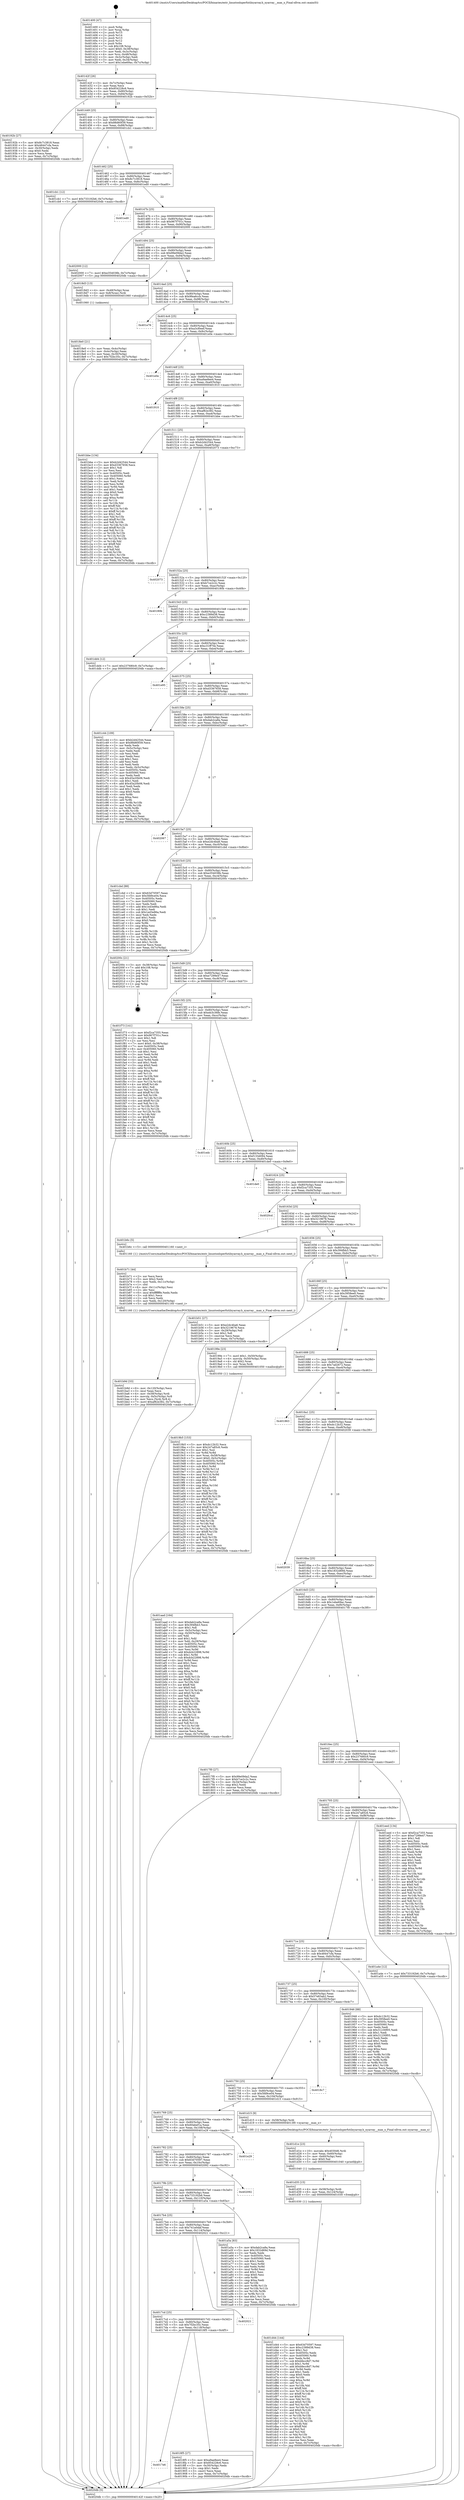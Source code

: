 digraph "0x401400" {
  label = "0x401400 (/mnt/c/Users/mathe/Desktop/tcc/POCII/binaries/extr_linuxtoolsperfutilxyarray.h_xyarray__max_x_Final-ollvm.out::main(0))"
  labelloc = "t"
  node[shape=record]

  Entry [label="",width=0.3,height=0.3,shape=circle,fillcolor=black,style=filled]
  "0x40142f" [label="{
     0x40142f [26]\l
     | [instrs]\l
     &nbsp;&nbsp;0x40142f \<+3\>: mov -0x7c(%rbp),%eax\l
     &nbsp;&nbsp;0x401432 \<+2\>: mov %eax,%ecx\l
     &nbsp;&nbsp;0x401434 \<+6\>: sub $0x854228c6,%ecx\l
     &nbsp;&nbsp;0x40143a \<+3\>: mov %eax,-0x80(%rbp)\l
     &nbsp;&nbsp;0x40143d \<+6\>: mov %ecx,-0x84(%rbp)\l
     &nbsp;&nbsp;0x401443 \<+6\>: je 000000000040192b \<main+0x52b\>\l
  }"]
  "0x40192b" [label="{
     0x40192b [27]\l
     | [instrs]\l
     &nbsp;&nbsp;0x40192b \<+5\>: mov $0x8c7c3818,%eax\l
     &nbsp;&nbsp;0x401930 \<+5\>: mov $0x48447cfa,%ecx\l
     &nbsp;&nbsp;0x401935 \<+3\>: mov -0x30(%rbp),%edx\l
     &nbsp;&nbsp;0x401938 \<+3\>: cmp $0x0,%edx\l
     &nbsp;&nbsp;0x40193b \<+3\>: cmove %ecx,%eax\l
     &nbsp;&nbsp;0x40193e \<+3\>: mov %eax,-0x7c(%rbp)\l
     &nbsp;&nbsp;0x401941 \<+5\>: jmp 00000000004020db \<main+0xcdb\>\l
  }"]
  "0x401449" [label="{
     0x401449 [25]\l
     | [instrs]\l
     &nbsp;&nbsp;0x401449 \<+5\>: jmp 000000000040144e \<main+0x4e\>\l
     &nbsp;&nbsp;0x40144e \<+3\>: mov -0x80(%rbp),%eax\l
     &nbsp;&nbsp;0x401451 \<+5\>: sub $0x88d60f39,%eax\l
     &nbsp;&nbsp;0x401456 \<+6\>: mov %eax,-0x88(%rbp)\l
     &nbsp;&nbsp;0x40145c \<+6\>: je 0000000000401cb1 \<main+0x8b1\>\l
  }"]
  Exit [label="",width=0.3,height=0.3,shape=circle,fillcolor=black,style=filled,peripheries=2]
  "0x401cb1" [label="{
     0x401cb1 [12]\l
     | [instrs]\l
     &nbsp;&nbsp;0x401cb1 \<+7\>: movl $0x733192b6,-0x7c(%rbp)\l
     &nbsp;&nbsp;0x401cb8 \<+5\>: jmp 00000000004020db \<main+0xcdb\>\l
  }"]
  "0x401462" [label="{
     0x401462 [25]\l
     | [instrs]\l
     &nbsp;&nbsp;0x401462 \<+5\>: jmp 0000000000401467 \<main+0x67\>\l
     &nbsp;&nbsp;0x401467 \<+3\>: mov -0x80(%rbp),%eax\l
     &nbsp;&nbsp;0x40146a \<+5\>: sub $0x8c7c3818,%eax\l
     &nbsp;&nbsp;0x40146f \<+6\>: mov %eax,-0x8c(%rbp)\l
     &nbsp;&nbsp;0x401475 \<+6\>: je 0000000000401ed0 \<main+0xad0\>\l
  }"]
  "0x401d44" [label="{
     0x401d44 [144]\l
     | [instrs]\l
     &nbsp;&nbsp;0x401d44 \<+5\>: mov $0x63d70597,%eax\l
     &nbsp;&nbsp;0x401d49 \<+5\>: mov $0xc2389d38,%esi\l
     &nbsp;&nbsp;0x401d4e \<+2\>: mov $0x1,%cl\l
     &nbsp;&nbsp;0x401d50 \<+7\>: mov 0x40505c,%edx\l
     &nbsp;&nbsp;0x401d57 \<+8\>: mov 0x405060,%r8d\l
     &nbsp;&nbsp;0x401d5f \<+3\>: mov %edx,%r9d\l
     &nbsp;&nbsp;0x401d62 \<+7\>: sub $0xbfecc8d7,%r9d\l
     &nbsp;&nbsp;0x401d69 \<+4\>: sub $0x1,%r9d\l
     &nbsp;&nbsp;0x401d6d \<+7\>: add $0xbfecc8d7,%r9d\l
     &nbsp;&nbsp;0x401d74 \<+4\>: imul %r9d,%edx\l
     &nbsp;&nbsp;0x401d78 \<+3\>: and $0x1,%edx\l
     &nbsp;&nbsp;0x401d7b \<+3\>: cmp $0x0,%edx\l
     &nbsp;&nbsp;0x401d7e \<+4\>: sete %r10b\l
     &nbsp;&nbsp;0x401d82 \<+4\>: cmp $0xa,%r8d\l
     &nbsp;&nbsp;0x401d86 \<+4\>: setl %r11b\l
     &nbsp;&nbsp;0x401d8a \<+3\>: mov %r10b,%bl\l
     &nbsp;&nbsp;0x401d8d \<+3\>: xor $0xff,%bl\l
     &nbsp;&nbsp;0x401d90 \<+3\>: mov %r11b,%r14b\l
     &nbsp;&nbsp;0x401d93 \<+4\>: xor $0xff,%r14b\l
     &nbsp;&nbsp;0x401d97 \<+3\>: xor $0x0,%cl\l
     &nbsp;&nbsp;0x401d9a \<+3\>: mov %bl,%r15b\l
     &nbsp;&nbsp;0x401d9d \<+4\>: and $0x0,%r15b\l
     &nbsp;&nbsp;0x401da1 \<+3\>: and %cl,%r10b\l
     &nbsp;&nbsp;0x401da4 \<+3\>: mov %r14b,%r12b\l
     &nbsp;&nbsp;0x401da7 \<+4\>: and $0x0,%r12b\l
     &nbsp;&nbsp;0x401dab \<+3\>: and %cl,%r11b\l
     &nbsp;&nbsp;0x401dae \<+3\>: or %r10b,%r15b\l
     &nbsp;&nbsp;0x401db1 \<+3\>: or %r11b,%r12b\l
     &nbsp;&nbsp;0x401db4 \<+3\>: xor %r12b,%r15b\l
     &nbsp;&nbsp;0x401db7 \<+3\>: or %r14b,%bl\l
     &nbsp;&nbsp;0x401dba \<+3\>: xor $0xff,%bl\l
     &nbsp;&nbsp;0x401dbd \<+3\>: or $0x0,%cl\l
     &nbsp;&nbsp;0x401dc0 \<+2\>: and %cl,%bl\l
     &nbsp;&nbsp;0x401dc2 \<+3\>: or %bl,%r15b\l
     &nbsp;&nbsp;0x401dc5 \<+4\>: test $0x1,%r15b\l
     &nbsp;&nbsp;0x401dc9 \<+3\>: cmovne %esi,%eax\l
     &nbsp;&nbsp;0x401dcc \<+3\>: mov %eax,-0x7c(%rbp)\l
     &nbsp;&nbsp;0x401dcf \<+5\>: jmp 00000000004020db \<main+0xcdb\>\l
  }"]
  "0x401ed0" [label="{
     0x401ed0\l
  }", style=dashed]
  "0x40147b" [label="{
     0x40147b [25]\l
     | [instrs]\l
     &nbsp;&nbsp;0x40147b \<+5\>: jmp 0000000000401480 \<main+0x80\>\l
     &nbsp;&nbsp;0x401480 \<+3\>: mov -0x80(%rbp),%eax\l
     &nbsp;&nbsp;0x401483 \<+5\>: sub $0x967f701c,%eax\l
     &nbsp;&nbsp;0x401488 \<+6\>: mov %eax,-0x90(%rbp)\l
     &nbsp;&nbsp;0x40148e \<+6\>: je 0000000000402000 \<main+0xc00\>\l
  }"]
  "0x401d35" [label="{
     0x401d35 [15]\l
     | [instrs]\l
     &nbsp;&nbsp;0x401d35 \<+4\>: mov -0x58(%rbp),%rdi\l
     &nbsp;&nbsp;0x401d39 \<+6\>: mov %eax,-0x124(%rbp)\l
     &nbsp;&nbsp;0x401d3f \<+5\>: call 0000000000401030 \<free@plt\>\l
     | [calls]\l
     &nbsp;&nbsp;0x401030 \{1\} (unknown)\l
  }"]
  "0x402000" [label="{
     0x402000 [12]\l
     | [instrs]\l
     &nbsp;&nbsp;0x402000 \<+7\>: movl $0xe354038b,-0x7c(%rbp)\l
     &nbsp;&nbsp;0x402007 \<+5\>: jmp 00000000004020db \<main+0xcdb\>\l
  }"]
  "0x401494" [label="{
     0x401494 [25]\l
     | [instrs]\l
     &nbsp;&nbsp;0x401494 \<+5\>: jmp 0000000000401499 \<main+0x99\>\l
     &nbsp;&nbsp;0x401499 \<+3\>: mov -0x80(%rbp),%eax\l
     &nbsp;&nbsp;0x40149c \<+5\>: sub $0x99e09da2,%eax\l
     &nbsp;&nbsp;0x4014a1 \<+6\>: mov %eax,-0x94(%rbp)\l
     &nbsp;&nbsp;0x4014a7 \<+6\>: je 00000000004018d3 \<main+0x4d3\>\l
  }"]
  "0x401d1e" [label="{
     0x401d1e [23]\l
     | [instrs]\l
     &nbsp;&nbsp;0x401d1e \<+10\>: movabs $0x4030d6,%rdi\l
     &nbsp;&nbsp;0x401d28 \<+3\>: mov %eax,-0x60(%rbp)\l
     &nbsp;&nbsp;0x401d2b \<+3\>: mov -0x60(%rbp),%esi\l
     &nbsp;&nbsp;0x401d2e \<+2\>: mov $0x0,%al\l
     &nbsp;&nbsp;0x401d30 \<+5\>: call 0000000000401040 \<printf@plt\>\l
     | [calls]\l
     &nbsp;&nbsp;0x401040 \{1\} (unknown)\l
  }"]
  "0x4018d3" [label="{
     0x4018d3 [13]\l
     | [instrs]\l
     &nbsp;&nbsp;0x4018d3 \<+4\>: mov -0x48(%rbp),%rax\l
     &nbsp;&nbsp;0x4018d7 \<+4\>: mov 0x8(%rax),%rdi\l
     &nbsp;&nbsp;0x4018db \<+5\>: call 0000000000401060 \<atoi@plt\>\l
     | [calls]\l
     &nbsp;&nbsp;0x401060 \{1\} (unknown)\l
  }"]
  "0x4014ad" [label="{
     0x4014ad [25]\l
     | [instrs]\l
     &nbsp;&nbsp;0x4014ad \<+5\>: jmp 00000000004014b2 \<main+0xb2\>\l
     &nbsp;&nbsp;0x4014b2 \<+3\>: mov -0x80(%rbp),%eax\l
     &nbsp;&nbsp;0x4014b5 \<+5\>: sub $0x9fea6ccb,%eax\l
     &nbsp;&nbsp;0x4014ba \<+6\>: mov %eax,-0x98(%rbp)\l
     &nbsp;&nbsp;0x4014c0 \<+6\>: je 0000000000401e76 \<main+0xa76\>\l
  }"]
  "0x401b9d" [label="{
     0x401b9d [33]\l
     | [instrs]\l
     &nbsp;&nbsp;0x401b9d \<+6\>: mov -0x120(%rbp),%ecx\l
     &nbsp;&nbsp;0x401ba3 \<+3\>: imul %eax,%ecx\l
     &nbsp;&nbsp;0x401ba6 \<+4\>: mov -0x58(%rbp),%rdi\l
     &nbsp;&nbsp;0x401baa \<+4\>: movslq -0x5c(%rbp),%r8\l
     &nbsp;&nbsp;0x401bae \<+4\>: mov %ecx,(%rdi,%r8,4)\l
     &nbsp;&nbsp;0x401bb2 \<+7\>: movl $0xaf82e382,-0x7c(%rbp)\l
     &nbsp;&nbsp;0x401bb9 \<+5\>: jmp 00000000004020db \<main+0xcdb\>\l
  }"]
  "0x401e76" [label="{
     0x401e76\l
  }", style=dashed]
  "0x4014c6" [label="{
     0x4014c6 [25]\l
     | [instrs]\l
     &nbsp;&nbsp;0x4014c6 \<+5\>: jmp 00000000004014cb \<main+0xcb\>\l
     &nbsp;&nbsp;0x4014cb \<+3\>: mov -0x80(%rbp),%eax\l
     &nbsp;&nbsp;0x4014ce \<+5\>: sub $0xa3cf0eef,%eax\l
     &nbsp;&nbsp;0x4014d3 \<+6\>: mov %eax,-0x9c(%rbp)\l
     &nbsp;&nbsp;0x4014d9 \<+6\>: je 0000000000401e0e \<main+0xa0e\>\l
  }"]
  "0x401b71" [label="{
     0x401b71 [44]\l
     | [instrs]\l
     &nbsp;&nbsp;0x401b71 \<+2\>: xor %ecx,%ecx\l
     &nbsp;&nbsp;0x401b73 \<+5\>: mov $0x2,%edx\l
     &nbsp;&nbsp;0x401b78 \<+6\>: mov %edx,-0x11c(%rbp)\l
     &nbsp;&nbsp;0x401b7e \<+1\>: cltd\l
     &nbsp;&nbsp;0x401b7f \<+6\>: mov -0x11c(%rbp),%esi\l
     &nbsp;&nbsp;0x401b85 \<+2\>: idiv %esi\l
     &nbsp;&nbsp;0x401b87 \<+6\>: imul $0xfffffffe,%edx,%edx\l
     &nbsp;&nbsp;0x401b8d \<+3\>: sub $0x1,%ecx\l
     &nbsp;&nbsp;0x401b90 \<+2\>: sub %ecx,%edx\l
     &nbsp;&nbsp;0x401b92 \<+6\>: mov %edx,-0x120(%rbp)\l
     &nbsp;&nbsp;0x401b98 \<+5\>: call 0000000000401160 \<next_i\>\l
     | [calls]\l
     &nbsp;&nbsp;0x401160 \{1\} (/mnt/c/Users/mathe/Desktop/tcc/POCII/binaries/extr_linuxtoolsperfutilxyarray.h_xyarray__max_x_Final-ollvm.out::next_i)\l
  }"]
  "0x401e0e" [label="{
     0x401e0e\l
  }", style=dashed]
  "0x4014df" [label="{
     0x4014df [25]\l
     | [instrs]\l
     &nbsp;&nbsp;0x4014df \<+5\>: jmp 00000000004014e4 \<main+0xe4\>\l
     &nbsp;&nbsp;0x4014e4 \<+3\>: mov -0x80(%rbp),%eax\l
     &nbsp;&nbsp;0x4014e7 \<+5\>: sub $0xa9ae8ee4,%eax\l
     &nbsp;&nbsp;0x4014ec \<+6\>: mov %eax,-0xa0(%rbp)\l
     &nbsp;&nbsp;0x4014f2 \<+6\>: je 0000000000401910 \<main+0x510\>\l
  }"]
  "0x4019b5" [label="{
     0x4019b5 [153]\l
     | [instrs]\l
     &nbsp;&nbsp;0x4019b5 \<+5\>: mov $0xdc12b32,%ecx\l
     &nbsp;&nbsp;0x4019ba \<+5\>: mov $0x247a85c6,%edx\l
     &nbsp;&nbsp;0x4019bf \<+3\>: mov $0x1,%sil\l
     &nbsp;&nbsp;0x4019c2 \<+3\>: xor %r8d,%r8d\l
     &nbsp;&nbsp;0x4019c5 \<+4\>: mov %rax,-0x58(%rbp)\l
     &nbsp;&nbsp;0x4019c9 \<+7\>: movl $0x0,-0x5c(%rbp)\l
     &nbsp;&nbsp;0x4019d0 \<+8\>: mov 0x40505c,%r9d\l
     &nbsp;&nbsp;0x4019d8 \<+8\>: mov 0x405060,%r10d\l
     &nbsp;&nbsp;0x4019e0 \<+4\>: sub $0x1,%r8d\l
     &nbsp;&nbsp;0x4019e4 \<+3\>: mov %r9d,%r11d\l
     &nbsp;&nbsp;0x4019e7 \<+3\>: add %r8d,%r11d\l
     &nbsp;&nbsp;0x4019ea \<+4\>: imul %r11d,%r9d\l
     &nbsp;&nbsp;0x4019ee \<+4\>: and $0x1,%r9d\l
     &nbsp;&nbsp;0x4019f2 \<+4\>: cmp $0x0,%r9d\l
     &nbsp;&nbsp;0x4019f6 \<+3\>: sete %bl\l
     &nbsp;&nbsp;0x4019f9 \<+4\>: cmp $0xa,%r10d\l
     &nbsp;&nbsp;0x4019fd \<+4\>: setl %r14b\l
     &nbsp;&nbsp;0x401a01 \<+3\>: mov %bl,%r15b\l
     &nbsp;&nbsp;0x401a04 \<+4\>: xor $0xff,%r15b\l
     &nbsp;&nbsp;0x401a08 \<+3\>: mov %r14b,%r12b\l
     &nbsp;&nbsp;0x401a0b \<+4\>: xor $0xff,%r12b\l
     &nbsp;&nbsp;0x401a0f \<+4\>: xor $0x1,%sil\l
     &nbsp;&nbsp;0x401a13 \<+3\>: mov %r15b,%r13b\l
     &nbsp;&nbsp;0x401a16 \<+4\>: and $0xff,%r13b\l
     &nbsp;&nbsp;0x401a1a \<+3\>: and %sil,%bl\l
     &nbsp;&nbsp;0x401a1d \<+3\>: mov %r12b,%al\l
     &nbsp;&nbsp;0x401a20 \<+2\>: and $0xff,%al\l
     &nbsp;&nbsp;0x401a22 \<+3\>: and %sil,%r14b\l
     &nbsp;&nbsp;0x401a25 \<+3\>: or %bl,%r13b\l
     &nbsp;&nbsp;0x401a28 \<+3\>: or %r14b,%al\l
     &nbsp;&nbsp;0x401a2b \<+3\>: xor %al,%r13b\l
     &nbsp;&nbsp;0x401a2e \<+3\>: or %r12b,%r15b\l
     &nbsp;&nbsp;0x401a31 \<+4\>: xor $0xff,%r15b\l
     &nbsp;&nbsp;0x401a35 \<+4\>: or $0x1,%sil\l
     &nbsp;&nbsp;0x401a39 \<+3\>: and %sil,%r15b\l
     &nbsp;&nbsp;0x401a3c \<+3\>: or %r15b,%r13b\l
     &nbsp;&nbsp;0x401a3f \<+4\>: test $0x1,%r13b\l
     &nbsp;&nbsp;0x401a43 \<+3\>: cmovne %edx,%ecx\l
     &nbsp;&nbsp;0x401a46 \<+3\>: mov %ecx,-0x7c(%rbp)\l
     &nbsp;&nbsp;0x401a49 \<+5\>: jmp 00000000004020db \<main+0xcdb\>\l
  }"]
  "0x401910" [label="{
     0x401910\l
  }", style=dashed]
  "0x4014f8" [label="{
     0x4014f8 [25]\l
     | [instrs]\l
     &nbsp;&nbsp;0x4014f8 \<+5\>: jmp 00000000004014fd \<main+0xfd\>\l
     &nbsp;&nbsp;0x4014fd \<+3\>: mov -0x80(%rbp),%eax\l
     &nbsp;&nbsp;0x401500 \<+5\>: sub $0xaf82e382,%eax\l
     &nbsp;&nbsp;0x401505 \<+6\>: mov %eax,-0xa4(%rbp)\l
     &nbsp;&nbsp;0x40150b \<+6\>: je 0000000000401bbe \<main+0x7be\>\l
  }"]
  "0x4017e6" [label="{
     0x4017e6\l
  }", style=dashed]
  "0x401bbe" [label="{
     0x401bbe [134]\l
     | [instrs]\l
     &nbsp;&nbsp;0x401bbe \<+5\>: mov $0xb2d42544,%eax\l
     &nbsp;&nbsp;0x401bc3 \<+5\>: mov $0xd3367658,%ecx\l
     &nbsp;&nbsp;0x401bc8 \<+2\>: mov $0x1,%dl\l
     &nbsp;&nbsp;0x401bca \<+2\>: xor %esi,%esi\l
     &nbsp;&nbsp;0x401bcc \<+7\>: mov 0x40505c,%edi\l
     &nbsp;&nbsp;0x401bd3 \<+8\>: mov 0x405060,%r8d\l
     &nbsp;&nbsp;0x401bdb \<+3\>: sub $0x1,%esi\l
     &nbsp;&nbsp;0x401bde \<+3\>: mov %edi,%r9d\l
     &nbsp;&nbsp;0x401be1 \<+3\>: add %esi,%r9d\l
     &nbsp;&nbsp;0x401be4 \<+4\>: imul %r9d,%edi\l
     &nbsp;&nbsp;0x401be8 \<+3\>: and $0x1,%edi\l
     &nbsp;&nbsp;0x401beb \<+3\>: cmp $0x0,%edi\l
     &nbsp;&nbsp;0x401bee \<+4\>: sete %r10b\l
     &nbsp;&nbsp;0x401bf2 \<+4\>: cmp $0xa,%r8d\l
     &nbsp;&nbsp;0x401bf6 \<+4\>: setl %r11b\l
     &nbsp;&nbsp;0x401bfa \<+3\>: mov %r10b,%bl\l
     &nbsp;&nbsp;0x401bfd \<+3\>: xor $0xff,%bl\l
     &nbsp;&nbsp;0x401c00 \<+3\>: mov %r11b,%r14b\l
     &nbsp;&nbsp;0x401c03 \<+4\>: xor $0xff,%r14b\l
     &nbsp;&nbsp;0x401c07 \<+3\>: xor $0x1,%dl\l
     &nbsp;&nbsp;0x401c0a \<+3\>: mov %bl,%r15b\l
     &nbsp;&nbsp;0x401c0d \<+4\>: and $0xff,%r15b\l
     &nbsp;&nbsp;0x401c11 \<+3\>: and %dl,%r10b\l
     &nbsp;&nbsp;0x401c14 \<+3\>: mov %r14b,%r12b\l
     &nbsp;&nbsp;0x401c17 \<+4\>: and $0xff,%r12b\l
     &nbsp;&nbsp;0x401c1b \<+3\>: and %dl,%r11b\l
     &nbsp;&nbsp;0x401c1e \<+3\>: or %r10b,%r15b\l
     &nbsp;&nbsp;0x401c21 \<+3\>: or %r11b,%r12b\l
     &nbsp;&nbsp;0x401c24 \<+3\>: xor %r12b,%r15b\l
     &nbsp;&nbsp;0x401c27 \<+3\>: or %r14b,%bl\l
     &nbsp;&nbsp;0x401c2a \<+3\>: xor $0xff,%bl\l
     &nbsp;&nbsp;0x401c2d \<+3\>: or $0x1,%dl\l
     &nbsp;&nbsp;0x401c30 \<+2\>: and %dl,%bl\l
     &nbsp;&nbsp;0x401c32 \<+3\>: or %bl,%r15b\l
     &nbsp;&nbsp;0x401c35 \<+4\>: test $0x1,%r15b\l
     &nbsp;&nbsp;0x401c39 \<+3\>: cmovne %ecx,%eax\l
     &nbsp;&nbsp;0x401c3c \<+3\>: mov %eax,-0x7c(%rbp)\l
     &nbsp;&nbsp;0x401c3f \<+5\>: jmp 00000000004020db \<main+0xcdb\>\l
  }"]
  "0x401511" [label="{
     0x401511 [25]\l
     | [instrs]\l
     &nbsp;&nbsp;0x401511 \<+5\>: jmp 0000000000401516 \<main+0x116\>\l
     &nbsp;&nbsp;0x401516 \<+3\>: mov -0x80(%rbp),%eax\l
     &nbsp;&nbsp;0x401519 \<+5\>: sub $0xb2d42544,%eax\l
     &nbsp;&nbsp;0x40151e \<+6\>: mov %eax,-0xa8(%rbp)\l
     &nbsp;&nbsp;0x401524 \<+6\>: je 0000000000402073 \<main+0xc73\>\l
  }"]
  "0x4018f5" [label="{
     0x4018f5 [27]\l
     | [instrs]\l
     &nbsp;&nbsp;0x4018f5 \<+5\>: mov $0xa9ae8ee4,%eax\l
     &nbsp;&nbsp;0x4018fa \<+5\>: mov $0x854228c6,%ecx\l
     &nbsp;&nbsp;0x4018ff \<+3\>: mov -0x30(%rbp),%edx\l
     &nbsp;&nbsp;0x401902 \<+3\>: cmp $0x1,%edx\l
     &nbsp;&nbsp;0x401905 \<+3\>: cmovl %ecx,%eax\l
     &nbsp;&nbsp;0x401908 \<+3\>: mov %eax,-0x7c(%rbp)\l
     &nbsp;&nbsp;0x40190b \<+5\>: jmp 00000000004020db \<main+0xcdb\>\l
  }"]
  "0x402073" [label="{
     0x402073\l
  }", style=dashed]
  "0x40152a" [label="{
     0x40152a [25]\l
     | [instrs]\l
     &nbsp;&nbsp;0x40152a \<+5\>: jmp 000000000040152f \<main+0x12f\>\l
     &nbsp;&nbsp;0x40152f \<+3\>: mov -0x80(%rbp),%eax\l
     &nbsp;&nbsp;0x401532 \<+5\>: sub $0xb7ce2c2c,%eax\l
     &nbsp;&nbsp;0x401537 \<+6\>: mov %eax,-0xac(%rbp)\l
     &nbsp;&nbsp;0x40153d \<+6\>: je 000000000040180b \<main+0x40b\>\l
  }"]
  "0x4017cd" [label="{
     0x4017cd [25]\l
     | [instrs]\l
     &nbsp;&nbsp;0x4017cd \<+5\>: jmp 00000000004017d2 \<main+0x3d2\>\l
     &nbsp;&nbsp;0x4017d2 \<+3\>: mov -0x80(%rbp),%eax\l
     &nbsp;&nbsp;0x4017d5 \<+5\>: sub $0x7f2bc35c,%eax\l
     &nbsp;&nbsp;0x4017da \<+6\>: mov %eax,-0x118(%rbp)\l
     &nbsp;&nbsp;0x4017e0 \<+6\>: je 00000000004018f5 \<main+0x4f5\>\l
  }"]
  "0x40180b" [label="{
     0x40180b\l
  }", style=dashed]
  "0x401543" [label="{
     0x401543 [25]\l
     | [instrs]\l
     &nbsp;&nbsp;0x401543 \<+5\>: jmp 0000000000401548 \<main+0x148\>\l
     &nbsp;&nbsp;0x401548 \<+3\>: mov -0x80(%rbp),%eax\l
     &nbsp;&nbsp;0x40154b \<+5\>: sub $0xc2389d38,%eax\l
     &nbsp;&nbsp;0x401550 \<+6\>: mov %eax,-0xb0(%rbp)\l
     &nbsp;&nbsp;0x401556 \<+6\>: je 0000000000401dd4 \<main+0x9d4\>\l
  }"]
  "0x402021" [label="{
     0x402021\l
  }", style=dashed]
  "0x401dd4" [label="{
     0x401dd4 [12]\l
     | [instrs]\l
     &nbsp;&nbsp;0x401dd4 \<+7\>: movl $0x237680c9,-0x7c(%rbp)\l
     &nbsp;&nbsp;0x401ddb \<+5\>: jmp 00000000004020db \<main+0xcdb\>\l
  }"]
  "0x40155c" [label="{
     0x40155c [25]\l
     | [instrs]\l
     &nbsp;&nbsp;0x40155c \<+5\>: jmp 0000000000401561 \<main+0x161\>\l
     &nbsp;&nbsp;0x401561 \<+3\>: mov -0x80(%rbp),%eax\l
     &nbsp;&nbsp;0x401564 \<+5\>: sub $0xc31ff70e,%eax\l
     &nbsp;&nbsp;0x401569 \<+6\>: mov %eax,-0xb4(%rbp)\l
     &nbsp;&nbsp;0x40156f \<+6\>: je 0000000000401e95 \<main+0xa95\>\l
  }"]
  "0x4017b4" [label="{
     0x4017b4 [25]\l
     | [instrs]\l
     &nbsp;&nbsp;0x4017b4 \<+5\>: jmp 00000000004017b9 \<main+0x3b9\>\l
     &nbsp;&nbsp;0x4017b9 \<+3\>: mov -0x80(%rbp),%eax\l
     &nbsp;&nbsp;0x4017bc \<+5\>: sub $0x741a0daf,%eax\l
     &nbsp;&nbsp;0x4017c1 \<+6\>: mov %eax,-0x114(%rbp)\l
     &nbsp;&nbsp;0x4017c7 \<+6\>: je 0000000000402021 \<main+0xc21\>\l
  }"]
  "0x401e95" [label="{
     0x401e95\l
  }", style=dashed]
  "0x401575" [label="{
     0x401575 [25]\l
     | [instrs]\l
     &nbsp;&nbsp;0x401575 \<+5\>: jmp 000000000040157a \<main+0x17a\>\l
     &nbsp;&nbsp;0x40157a \<+3\>: mov -0x80(%rbp),%eax\l
     &nbsp;&nbsp;0x40157d \<+5\>: sub $0xd3367658,%eax\l
     &nbsp;&nbsp;0x401582 \<+6\>: mov %eax,-0xb8(%rbp)\l
     &nbsp;&nbsp;0x401588 \<+6\>: je 0000000000401c44 \<main+0x844\>\l
  }"]
  "0x401a5a" [label="{
     0x401a5a [83]\l
     | [instrs]\l
     &nbsp;&nbsp;0x401a5a \<+5\>: mov $0xdab2ca8a,%eax\l
     &nbsp;&nbsp;0x401a5f \<+5\>: mov $0x1832d69d,%ecx\l
     &nbsp;&nbsp;0x401a64 \<+2\>: xor %edx,%edx\l
     &nbsp;&nbsp;0x401a66 \<+7\>: mov 0x40505c,%esi\l
     &nbsp;&nbsp;0x401a6d \<+7\>: mov 0x405060,%edi\l
     &nbsp;&nbsp;0x401a74 \<+3\>: sub $0x1,%edx\l
     &nbsp;&nbsp;0x401a77 \<+3\>: mov %esi,%r8d\l
     &nbsp;&nbsp;0x401a7a \<+3\>: add %edx,%r8d\l
     &nbsp;&nbsp;0x401a7d \<+4\>: imul %r8d,%esi\l
     &nbsp;&nbsp;0x401a81 \<+3\>: and $0x1,%esi\l
     &nbsp;&nbsp;0x401a84 \<+3\>: cmp $0x0,%esi\l
     &nbsp;&nbsp;0x401a87 \<+4\>: sete %r9b\l
     &nbsp;&nbsp;0x401a8b \<+3\>: cmp $0xa,%edi\l
     &nbsp;&nbsp;0x401a8e \<+4\>: setl %r10b\l
     &nbsp;&nbsp;0x401a92 \<+3\>: mov %r9b,%r11b\l
     &nbsp;&nbsp;0x401a95 \<+3\>: and %r10b,%r11b\l
     &nbsp;&nbsp;0x401a98 \<+3\>: xor %r10b,%r9b\l
     &nbsp;&nbsp;0x401a9b \<+3\>: or %r9b,%r11b\l
     &nbsp;&nbsp;0x401a9e \<+4\>: test $0x1,%r11b\l
     &nbsp;&nbsp;0x401aa2 \<+3\>: cmovne %ecx,%eax\l
     &nbsp;&nbsp;0x401aa5 \<+3\>: mov %eax,-0x7c(%rbp)\l
     &nbsp;&nbsp;0x401aa8 \<+5\>: jmp 00000000004020db \<main+0xcdb\>\l
  }"]
  "0x401c44" [label="{
     0x401c44 [109]\l
     | [instrs]\l
     &nbsp;&nbsp;0x401c44 \<+5\>: mov $0xb2d42544,%eax\l
     &nbsp;&nbsp;0x401c49 \<+5\>: mov $0x88d60f39,%ecx\l
     &nbsp;&nbsp;0x401c4e \<+2\>: xor %edx,%edx\l
     &nbsp;&nbsp;0x401c50 \<+3\>: mov -0x5c(%rbp),%esi\l
     &nbsp;&nbsp;0x401c53 \<+2\>: mov %edx,%edi\l
     &nbsp;&nbsp;0x401c55 \<+2\>: sub %esi,%edi\l
     &nbsp;&nbsp;0x401c57 \<+2\>: mov %edx,%esi\l
     &nbsp;&nbsp;0x401c59 \<+3\>: sub $0x1,%esi\l
     &nbsp;&nbsp;0x401c5c \<+2\>: add %esi,%edi\l
     &nbsp;&nbsp;0x401c5e \<+2\>: sub %edi,%edx\l
     &nbsp;&nbsp;0x401c60 \<+3\>: mov %edx,-0x5c(%rbp)\l
     &nbsp;&nbsp;0x401c63 \<+7\>: mov 0x40505c,%edx\l
     &nbsp;&nbsp;0x401c6a \<+7\>: mov 0x405060,%esi\l
     &nbsp;&nbsp;0x401c71 \<+2\>: mov %edx,%edi\l
     &nbsp;&nbsp;0x401c73 \<+6\>: sub $0x45a20b06,%edi\l
     &nbsp;&nbsp;0x401c79 \<+3\>: sub $0x1,%edi\l
     &nbsp;&nbsp;0x401c7c \<+6\>: add $0x45a20b06,%edi\l
     &nbsp;&nbsp;0x401c82 \<+3\>: imul %edi,%edx\l
     &nbsp;&nbsp;0x401c85 \<+3\>: and $0x1,%edx\l
     &nbsp;&nbsp;0x401c88 \<+3\>: cmp $0x0,%edx\l
     &nbsp;&nbsp;0x401c8b \<+4\>: sete %r8b\l
     &nbsp;&nbsp;0x401c8f \<+3\>: cmp $0xa,%esi\l
     &nbsp;&nbsp;0x401c92 \<+4\>: setl %r9b\l
     &nbsp;&nbsp;0x401c96 \<+3\>: mov %r8b,%r10b\l
     &nbsp;&nbsp;0x401c99 \<+3\>: and %r9b,%r10b\l
     &nbsp;&nbsp;0x401c9c \<+3\>: xor %r9b,%r8b\l
     &nbsp;&nbsp;0x401c9f \<+3\>: or %r8b,%r10b\l
     &nbsp;&nbsp;0x401ca2 \<+4\>: test $0x1,%r10b\l
     &nbsp;&nbsp;0x401ca6 \<+3\>: cmovne %ecx,%eax\l
     &nbsp;&nbsp;0x401ca9 \<+3\>: mov %eax,-0x7c(%rbp)\l
     &nbsp;&nbsp;0x401cac \<+5\>: jmp 00000000004020db \<main+0xcdb\>\l
  }"]
  "0x40158e" [label="{
     0x40158e [25]\l
     | [instrs]\l
     &nbsp;&nbsp;0x40158e \<+5\>: jmp 0000000000401593 \<main+0x193\>\l
     &nbsp;&nbsp;0x401593 \<+3\>: mov -0x80(%rbp),%eax\l
     &nbsp;&nbsp;0x401596 \<+5\>: sub $0xdab2ca8a,%eax\l
     &nbsp;&nbsp;0x40159b \<+6\>: mov %eax,-0xbc(%rbp)\l
     &nbsp;&nbsp;0x4015a1 \<+6\>: je 0000000000402067 \<main+0xc67\>\l
  }"]
  "0x40179b" [label="{
     0x40179b [25]\l
     | [instrs]\l
     &nbsp;&nbsp;0x40179b \<+5\>: jmp 00000000004017a0 \<main+0x3a0\>\l
     &nbsp;&nbsp;0x4017a0 \<+3\>: mov -0x80(%rbp),%eax\l
     &nbsp;&nbsp;0x4017a3 \<+5\>: sub $0x733192b6,%eax\l
     &nbsp;&nbsp;0x4017a8 \<+6\>: mov %eax,-0x110(%rbp)\l
     &nbsp;&nbsp;0x4017ae \<+6\>: je 0000000000401a5a \<main+0x65a\>\l
  }"]
  "0x402067" [label="{
     0x402067\l
  }", style=dashed]
  "0x4015a7" [label="{
     0x4015a7 [25]\l
     | [instrs]\l
     &nbsp;&nbsp;0x4015a7 \<+5\>: jmp 00000000004015ac \<main+0x1ac\>\l
     &nbsp;&nbsp;0x4015ac \<+3\>: mov -0x80(%rbp),%eax\l
     &nbsp;&nbsp;0x4015af \<+5\>: sub $0xe2dc4ba6,%eax\l
     &nbsp;&nbsp;0x4015b4 \<+6\>: mov %eax,-0xc0(%rbp)\l
     &nbsp;&nbsp;0x4015ba \<+6\>: je 0000000000401cbd \<main+0x8bd\>\l
  }"]
  "0x402092" [label="{
     0x402092\l
  }", style=dashed]
  "0x401cbd" [label="{
     0x401cbd [88]\l
     | [instrs]\l
     &nbsp;&nbsp;0x401cbd \<+5\>: mov $0x63d70597,%eax\l
     &nbsp;&nbsp;0x401cc2 \<+5\>: mov $0x5fd9ce04,%ecx\l
     &nbsp;&nbsp;0x401cc7 \<+7\>: mov 0x40505c,%edx\l
     &nbsp;&nbsp;0x401cce \<+7\>: mov 0x405060,%esi\l
     &nbsp;&nbsp;0x401cd5 \<+2\>: mov %edx,%edi\l
     &nbsp;&nbsp;0x401cd7 \<+6\>: add $0x1ed3e86a,%edi\l
     &nbsp;&nbsp;0x401cdd \<+3\>: sub $0x1,%edi\l
     &nbsp;&nbsp;0x401ce0 \<+6\>: sub $0x1ed3e86a,%edi\l
     &nbsp;&nbsp;0x401ce6 \<+3\>: imul %edi,%edx\l
     &nbsp;&nbsp;0x401ce9 \<+3\>: and $0x1,%edx\l
     &nbsp;&nbsp;0x401cec \<+3\>: cmp $0x0,%edx\l
     &nbsp;&nbsp;0x401cef \<+4\>: sete %r8b\l
     &nbsp;&nbsp;0x401cf3 \<+3\>: cmp $0xa,%esi\l
     &nbsp;&nbsp;0x401cf6 \<+4\>: setl %r9b\l
     &nbsp;&nbsp;0x401cfa \<+3\>: mov %r8b,%r10b\l
     &nbsp;&nbsp;0x401cfd \<+3\>: and %r9b,%r10b\l
     &nbsp;&nbsp;0x401d00 \<+3\>: xor %r9b,%r8b\l
     &nbsp;&nbsp;0x401d03 \<+3\>: or %r8b,%r10b\l
     &nbsp;&nbsp;0x401d06 \<+4\>: test $0x1,%r10b\l
     &nbsp;&nbsp;0x401d0a \<+3\>: cmovne %ecx,%eax\l
     &nbsp;&nbsp;0x401d0d \<+3\>: mov %eax,-0x7c(%rbp)\l
     &nbsp;&nbsp;0x401d10 \<+5\>: jmp 00000000004020db \<main+0xcdb\>\l
  }"]
  "0x4015c0" [label="{
     0x4015c0 [25]\l
     | [instrs]\l
     &nbsp;&nbsp;0x4015c0 \<+5\>: jmp 00000000004015c5 \<main+0x1c5\>\l
     &nbsp;&nbsp;0x4015c5 \<+3\>: mov -0x80(%rbp),%eax\l
     &nbsp;&nbsp;0x4015c8 \<+5\>: sub $0xe354038b,%eax\l
     &nbsp;&nbsp;0x4015cd \<+6\>: mov %eax,-0xc4(%rbp)\l
     &nbsp;&nbsp;0x4015d3 \<+6\>: je 000000000040200c \<main+0xc0c\>\l
  }"]
  "0x401782" [label="{
     0x401782 [25]\l
     | [instrs]\l
     &nbsp;&nbsp;0x401782 \<+5\>: jmp 0000000000401787 \<main+0x387\>\l
     &nbsp;&nbsp;0x401787 \<+3\>: mov -0x80(%rbp),%eax\l
     &nbsp;&nbsp;0x40178a \<+5\>: sub $0x63d70597,%eax\l
     &nbsp;&nbsp;0x40178f \<+6\>: mov %eax,-0x10c(%rbp)\l
     &nbsp;&nbsp;0x401795 \<+6\>: je 0000000000402092 \<main+0xc92\>\l
  }"]
  "0x40200c" [label="{
     0x40200c [21]\l
     | [instrs]\l
     &nbsp;&nbsp;0x40200c \<+3\>: mov -0x38(%rbp),%eax\l
     &nbsp;&nbsp;0x40200f \<+7\>: add $0x108,%rsp\l
     &nbsp;&nbsp;0x402016 \<+1\>: pop %rbx\l
     &nbsp;&nbsp;0x402017 \<+2\>: pop %r12\l
     &nbsp;&nbsp;0x402019 \<+2\>: pop %r13\l
     &nbsp;&nbsp;0x40201b \<+2\>: pop %r14\l
     &nbsp;&nbsp;0x40201d \<+2\>: pop %r15\l
     &nbsp;&nbsp;0x40201f \<+1\>: pop %rbp\l
     &nbsp;&nbsp;0x402020 \<+1\>: ret\l
  }"]
  "0x4015d9" [label="{
     0x4015d9 [25]\l
     | [instrs]\l
     &nbsp;&nbsp;0x4015d9 \<+5\>: jmp 00000000004015de \<main+0x1de\>\l
     &nbsp;&nbsp;0x4015de \<+3\>: mov -0x80(%rbp),%eax\l
     &nbsp;&nbsp;0x4015e1 \<+5\>: sub $0xe7299e47,%eax\l
     &nbsp;&nbsp;0x4015e6 \<+6\>: mov %eax,-0xc8(%rbp)\l
     &nbsp;&nbsp;0x4015ec \<+6\>: je 0000000000401f73 \<main+0xb73\>\l
  }"]
  "0x401e29" [label="{
     0x401e29\l
  }", style=dashed]
  "0x401f73" [label="{
     0x401f73 [141]\l
     | [instrs]\l
     &nbsp;&nbsp;0x401f73 \<+5\>: mov $0xf2ca7355,%eax\l
     &nbsp;&nbsp;0x401f78 \<+5\>: mov $0x967f701c,%ecx\l
     &nbsp;&nbsp;0x401f7d \<+2\>: mov $0x1,%dl\l
     &nbsp;&nbsp;0x401f7f \<+2\>: xor %esi,%esi\l
     &nbsp;&nbsp;0x401f81 \<+7\>: movl $0x0,-0x38(%rbp)\l
     &nbsp;&nbsp;0x401f88 \<+7\>: mov 0x40505c,%edi\l
     &nbsp;&nbsp;0x401f8f \<+8\>: mov 0x405060,%r8d\l
     &nbsp;&nbsp;0x401f97 \<+3\>: sub $0x1,%esi\l
     &nbsp;&nbsp;0x401f9a \<+3\>: mov %edi,%r9d\l
     &nbsp;&nbsp;0x401f9d \<+3\>: add %esi,%r9d\l
     &nbsp;&nbsp;0x401fa0 \<+4\>: imul %r9d,%edi\l
     &nbsp;&nbsp;0x401fa4 \<+3\>: and $0x1,%edi\l
     &nbsp;&nbsp;0x401fa7 \<+3\>: cmp $0x0,%edi\l
     &nbsp;&nbsp;0x401faa \<+4\>: sete %r10b\l
     &nbsp;&nbsp;0x401fae \<+4\>: cmp $0xa,%r8d\l
     &nbsp;&nbsp;0x401fb2 \<+4\>: setl %r11b\l
     &nbsp;&nbsp;0x401fb6 \<+3\>: mov %r10b,%bl\l
     &nbsp;&nbsp;0x401fb9 \<+3\>: xor $0xff,%bl\l
     &nbsp;&nbsp;0x401fbc \<+3\>: mov %r11b,%r14b\l
     &nbsp;&nbsp;0x401fbf \<+4\>: xor $0xff,%r14b\l
     &nbsp;&nbsp;0x401fc3 \<+3\>: xor $0x1,%dl\l
     &nbsp;&nbsp;0x401fc6 \<+3\>: mov %bl,%r15b\l
     &nbsp;&nbsp;0x401fc9 \<+4\>: and $0xff,%r15b\l
     &nbsp;&nbsp;0x401fcd \<+3\>: and %dl,%r10b\l
     &nbsp;&nbsp;0x401fd0 \<+3\>: mov %r14b,%r12b\l
     &nbsp;&nbsp;0x401fd3 \<+4\>: and $0xff,%r12b\l
     &nbsp;&nbsp;0x401fd7 \<+3\>: and %dl,%r11b\l
     &nbsp;&nbsp;0x401fda \<+3\>: or %r10b,%r15b\l
     &nbsp;&nbsp;0x401fdd \<+3\>: or %r11b,%r12b\l
     &nbsp;&nbsp;0x401fe0 \<+3\>: xor %r12b,%r15b\l
     &nbsp;&nbsp;0x401fe3 \<+3\>: or %r14b,%bl\l
     &nbsp;&nbsp;0x401fe6 \<+3\>: xor $0xff,%bl\l
     &nbsp;&nbsp;0x401fe9 \<+3\>: or $0x1,%dl\l
     &nbsp;&nbsp;0x401fec \<+2\>: and %dl,%bl\l
     &nbsp;&nbsp;0x401fee \<+3\>: or %bl,%r15b\l
     &nbsp;&nbsp;0x401ff1 \<+4\>: test $0x1,%r15b\l
     &nbsp;&nbsp;0x401ff5 \<+3\>: cmovne %ecx,%eax\l
     &nbsp;&nbsp;0x401ff8 \<+3\>: mov %eax,-0x7c(%rbp)\l
     &nbsp;&nbsp;0x401ffb \<+5\>: jmp 00000000004020db \<main+0xcdb\>\l
  }"]
  "0x4015f2" [label="{
     0x4015f2 [25]\l
     | [instrs]\l
     &nbsp;&nbsp;0x4015f2 \<+5\>: jmp 00000000004015f7 \<main+0x1f7\>\l
     &nbsp;&nbsp;0x4015f7 \<+3\>: mov -0x80(%rbp),%eax\l
     &nbsp;&nbsp;0x4015fa \<+5\>: sub $0xeb3c36fe,%eax\l
     &nbsp;&nbsp;0x4015ff \<+6\>: mov %eax,-0xcc(%rbp)\l
     &nbsp;&nbsp;0x401605 \<+6\>: je 0000000000401edc \<main+0xadc\>\l
  }"]
  "0x401769" [label="{
     0x401769 [25]\l
     | [instrs]\l
     &nbsp;&nbsp;0x401769 \<+5\>: jmp 000000000040176e \<main+0x36e\>\l
     &nbsp;&nbsp;0x40176e \<+3\>: mov -0x80(%rbp),%eax\l
     &nbsp;&nbsp;0x401771 \<+5\>: sub $0x60abef1a,%eax\l
     &nbsp;&nbsp;0x401776 \<+6\>: mov %eax,-0x108(%rbp)\l
     &nbsp;&nbsp;0x40177c \<+6\>: je 0000000000401e29 \<main+0xa29\>\l
  }"]
  "0x401edc" [label="{
     0x401edc\l
  }", style=dashed]
  "0x40160b" [label="{
     0x40160b [25]\l
     | [instrs]\l
     &nbsp;&nbsp;0x40160b \<+5\>: jmp 0000000000401610 \<main+0x210\>\l
     &nbsp;&nbsp;0x401610 \<+3\>: mov -0x80(%rbp),%eax\l
     &nbsp;&nbsp;0x401613 \<+5\>: sub $0xf133d094,%eax\l
     &nbsp;&nbsp;0x401618 \<+6\>: mov %eax,-0xd0(%rbp)\l
     &nbsp;&nbsp;0x40161e \<+6\>: je 0000000000401de0 \<main+0x9e0\>\l
  }"]
  "0x401d15" [label="{
     0x401d15 [9]\l
     | [instrs]\l
     &nbsp;&nbsp;0x401d15 \<+4\>: mov -0x58(%rbp),%rdi\l
     &nbsp;&nbsp;0x401d19 \<+5\>: call 00000000004013f0 \<xyarray__max_x\>\l
     | [calls]\l
     &nbsp;&nbsp;0x4013f0 \{1\} (/mnt/c/Users/mathe/Desktop/tcc/POCII/binaries/extr_linuxtoolsperfutilxyarray.h_xyarray__max_x_Final-ollvm.out::xyarray__max_x)\l
  }"]
  "0x401de0" [label="{
     0x401de0\l
  }", style=dashed]
  "0x401624" [label="{
     0x401624 [25]\l
     | [instrs]\l
     &nbsp;&nbsp;0x401624 \<+5\>: jmp 0000000000401629 \<main+0x229\>\l
     &nbsp;&nbsp;0x401629 \<+3\>: mov -0x80(%rbp),%eax\l
     &nbsp;&nbsp;0x40162c \<+5\>: sub $0xf2ca7355,%eax\l
     &nbsp;&nbsp;0x401631 \<+6\>: mov %eax,-0xd4(%rbp)\l
     &nbsp;&nbsp;0x401637 \<+6\>: je 00000000004020cd \<main+0xccd\>\l
  }"]
  "0x401750" [label="{
     0x401750 [25]\l
     | [instrs]\l
     &nbsp;&nbsp;0x401750 \<+5\>: jmp 0000000000401755 \<main+0x355\>\l
     &nbsp;&nbsp;0x401755 \<+3\>: mov -0x80(%rbp),%eax\l
     &nbsp;&nbsp;0x401758 \<+5\>: sub $0x5fd9ce04,%eax\l
     &nbsp;&nbsp;0x40175d \<+6\>: mov %eax,-0x104(%rbp)\l
     &nbsp;&nbsp;0x401763 \<+6\>: je 0000000000401d15 \<main+0x915\>\l
  }"]
  "0x4020cd" [label="{
     0x4020cd\l
  }", style=dashed]
  "0x40163d" [label="{
     0x40163d [25]\l
     | [instrs]\l
     &nbsp;&nbsp;0x40163d \<+5\>: jmp 0000000000401642 \<main+0x242\>\l
     &nbsp;&nbsp;0x401642 \<+3\>: mov -0x80(%rbp),%eax\l
     &nbsp;&nbsp;0x401645 \<+5\>: sub $0x3219678,%eax\l
     &nbsp;&nbsp;0x40164a \<+6\>: mov %eax,-0xd8(%rbp)\l
     &nbsp;&nbsp;0x401650 \<+6\>: je 0000000000401b6c \<main+0x76c\>\l
  }"]
  "0x4018c7" [label="{
     0x4018c7\l
  }", style=dashed]
  "0x401b6c" [label="{
     0x401b6c [5]\l
     | [instrs]\l
     &nbsp;&nbsp;0x401b6c \<+5\>: call 0000000000401160 \<next_i\>\l
     | [calls]\l
     &nbsp;&nbsp;0x401160 \{1\} (/mnt/c/Users/mathe/Desktop/tcc/POCII/binaries/extr_linuxtoolsperfutilxyarray.h_xyarray__max_x_Final-ollvm.out::next_i)\l
  }"]
  "0x401656" [label="{
     0x401656 [25]\l
     | [instrs]\l
     &nbsp;&nbsp;0x401656 \<+5\>: jmp 000000000040165b \<main+0x25b\>\l
     &nbsp;&nbsp;0x40165b \<+3\>: mov -0x80(%rbp),%eax\l
     &nbsp;&nbsp;0x40165e \<+5\>: sub $0x394fbb3,%eax\l
     &nbsp;&nbsp;0x401663 \<+6\>: mov %eax,-0xdc(%rbp)\l
     &nbsp;&nbsp;0x401669 \<+6\>: je 0000000000401b51 \<main+0x751\>\l
  }"]
  "0x401737" [label="{
     0x401737 [25]\l
     | [instrs]\l
     &nbsp;&nbsp;0x401737 \<+5\>: jmp 000000000040173c \<main+0x33c\>\l
     &nbsp;&nbsp;0x40173c \<+3\>: mov -0x80(%rbp),%eax\l
     &nbsp;&nbsp;0x40173f \<+5\>: sub $0x57e83ab2,%eax\l
     &nbsp;&nbsp;0x401744 \<+6\>: mov %eax,-0x100(%rbp)\l
     &nbsp;&nbsp;0x40174a \<+6\>: je 00000000004018c7 \<main+0x4c7\>\l
  }"]
  "0x401b51" [label="{
     0x401b51 [27]\l
     | [instrs]\l
     &nbsp;&nbsp;0x401b51 \<+5\>: mov $0xe2dc4ba6,%eax\l
     &nbsp;&nbsp;0x401b56 \<+5\>: mov $0x3219678,%ecx\l
     &nbsp;&nbsp;0x401b5b \<+3\>: mov -0x29(%rbp),%dl\l
     &nbsp;&nbsp;0x401b5e \<+3\>: test $0x1,%dl\l
     &nbsp;&nbsp;0x401b61 \<+3\>: cmovne %ecx,%eax\l
     &nbsp;&nbsp;0x401b64 \<+3\>: mov %eax,-0x7c(%rbp)\l
     &nbsp;&nbsp;0x401b67 \<+5\>: jmp 00000000004020db \<main+0xcdb\>\l
  }"]
  "0x40166f" [label="{
     0x40166f [25]\l
     | [instrs]\l
     &nbsp;&nbsp;0x40166f \<+5\>: jmp 0000000000401674 \<main+0x274\>\l
     &nbsp;&nbsp;0x401674 \<+3\>: mov -0x80(%rbp),%eax\l
     &nbsp;&nbsp;0x401677 \<+5\>: sub $0x3958ee0,%eax\l
     &nbsp;&nbsp;0x40167c \<+6\>: mov %eax,-0xe0(%rbp)\l
     &nbsp;&nbsp;0x401682 \<+6\>: je 000000000040199e \<main+0x59e\>\l
  }"]
  "0x401946" [label="{
     0x401946 [88]\l
     | [instrs]\l
     &nbsp;&nbsp;0x401946 \<+5\>: mov $0xdc12b32,%eax\l
     &nbsp;&nbsp;0x40194b \<+5\>: mov $0x3958ee0,%ecx\l
     &nbsp;&nbsp;0x401950 \<+7\>: mov 0x40505c,%edx\l
     &nbsp;&nbsp;0x401957 \<+7\>: mov 0x405060,%esi\l
     &nbsp;&nbsp;0x40195e \<+2\>: mov %edx,%edi\l
     &nbsp;&nbsp;0x401960 \<+6\>: sub $0x31230f05,%edi\l
     &nbsp;&nbsp;0x401966 \<+3\>: sub $0x1,%edi\l
     &nbsp;&nbsp;0x401969 \<+6\>: add $0x31230f05,%edi\l
     &nbsp;&nbsp;0x40196f \<+3\>: imul %edi,%edx\l
     &nbsp;&nbsp;0x401972 \<+3\>: and $0x1,%edx\l
     &nbsp;&nbsp;0x401975 \<+3\>: cmp $0x0,%edx\l
     &nbsp;&nbsp;0x401978 \<+4\>: sete %r8b\l
     &nbsp;&nbsp;0x40197c \<+3\>: cmp $0xa,%esi\l
     &nbsp;&nbsp;0x40197f \<+4\>: setl %r9b\l
     &nbsp;&nbsp;0x401983 \<+3\>: mov %r8b,%r10b\l
     &nbsp;&nbsp;0x401986 \<+3\>: and %r9b,%r10b\l
     &nbsp;&nbsp;0x401989 \<+3\>: xor %r9b,%r8b\l
     &nbsp;&nbsp;0x40198c \<+3\>: or %r8b,%r10b\l
     &nbsp;&nbsp;0x40198f \<+4\>: test $0x1,%r10b\l
     &nbsp;&nbsp;0x401993 \<+3\>: cmovne %ecx,%eax\l
     &nbsp;&nbsp;0x401996 \<+3\>: mov %eax,-0x7c(%rbp)\l
     &nbsp;&nbsp;0x401999 \<+5\>: jmp 00000000004020db \<main+0xcdb\>\l
  }"]
  "0x40199e" [label="{
     0x40199e [23]\l
     | [instrs]\l
     &nbsp;&nbsp;0x40199e \<+7\>: movl $0x1,-0x50(%rbp)\l
     &nbsp;&nbsp;0x4019a5 \<+4\>: movslq -0x50(%rbp),%rax\l
     &nbsp;&nbsp;0x4019a9 \<+4\>: shl $0x2,%rax\l
     &nbsp;&nbsp;0x4019ad \<+3\>: mov %rax,%rdi\l
     &nbsp;&nbsp;0x4019b0 \<+5\>: call 0000000000401050 \<malloc@plt\>\l
     | [calls]\l
     &nbsp;&nbsp;0x401050 \{1\} (unknown)\l
  }"]
  "0x401688" [label="{
     0x401688 [25]\l
     | [instrs]\l
     &nbsp;&nbsp;0x401688 \<+5\>: jmp 000000000040168d \<main+0x28d\>\l
     &nbsp;&nbsp;0x40168d \<+3\>: mov -0x80(%rbp),%eax\l
     &nbsp;&nbsp;0x401690 \<+5\>: sub $0x7ad2672,%eax\l
     &nbsp;&nbsp;0x401695 \<+6\>: mov %eax,-0xe4(%rbp)\l
     &nbsp;&nbsp;0x40169b \<+6\>: je 0000000000401863 \<main+0x463\>\l
  }"]
  "0x40171e" [label="{
     0x40171e [25]\l
     | [instrs]\l
     &nbsp;&nbsp;0x40171e \<+5\>: jmp 0000000000401723 \<main+0x323\>\l
     &nbsp;&nbsp;0x401723 \<+3\>: mov -0x80(%rbp),%eax\l
     &nbsp;&nbsp;0x401726 \<+5\>: sub $0x48447cfa,%eax\l
     &nbsp;&nbsp;0x40172b \<+6\>: mov %eax,-0xfc(%rbp)\l
     &nbsp;&nbsp;0x401731 \<+6\>: je 0000000000401946 \<main+0x546\>\l
  }"]
  "0x401863" [label="{
     0x401863\l
  }", style=dashed]
  "0x4016a1" [label="{
     0x4016a1 [25]\l
     | [instrs]\l
     &nbsp;&nbsp;0x4016a1 \<+5\>: jmp 00000000004016a6 \<main+0x2a6\>\l
     &nbsp;&nbsp;0x4016a6 \<+3\>: mov -0x80(%rbp),%eax\l
     &nbsp;&nbsp;0x4016a9 \<+5\>: sub $0xdc12b32,%eax\l
     &nbsp;&nbsp;0x4016ae \<+6\>: mov %eax,-0xe8(%rbp)\l
     &nbsp;&nbsp;0x4016b4 \<+6\>: je 0000000000402039 \<main+0xc39\>\l
  }"]
  "0x401a4e" [label="{
     0x401a4e [12]\l
     | [instrs]\l
     &nbsp;&nbsp;0x401a4e \<+7\>: movl $0x733192b6,-0x7c(%rbp)\l
     &nbsp;&nbsp;0x401a55 \<+5\>: jmp 00000000004020db \<main+0xcdb\>\l
  }"]
  "0x402039" [label="{
     0x402039\l
  }", style=dashed]
  "0x4016ba" [label="{
     0x4016ba [25]\l
     | [instrs]\l
     &nbsp;&nbsp;0x4016ba \<+5\>: jmp 00000000004016bf \<main+0x2bf\>\l
     &nbsp;&nbsp;0x4016bf \<+3\>: mov -0x80(%rbp),%eax\l
     &nbsp;&nbsp;0x4016c2 \<+5\>: sub $0x1832d69d,%eax\l
     &nbsp;&nbsp;0x4016c7 \<+6\>: mov %eax,-0xec(%rbp)\l
     &nbsp;&nbsp;0x4016cd \<+6\>: je 0000000000401aad \<main+0x6ad\>\l
  }"]
  "0x401705" [label="{
     0x401705 [25]\l
     | [instrs]\l
     &nbsp;&nbsp;0x401705 \<+5\>: jmp 000000000040170a \<main+0x30a\>\l
     &nbsp;&nbsp;0x40170a \<+3\>: mov -0x80(%rbp),%eax\l
     &nbsp;&nbsp;0x40170d \<+5\>: sub $0x247a85c6,%eax\l
     &nbsp;&nbsp;0x401712 \<+6\>: mov %eax,-0xf8(%rbp)\l
     &nbsp;&nbsp;0x401718 \<+6\>: je 0000000000401a4e \<main+0x64e\>\l
  }"]
  "0x401aad" [label="{
     0x401aad [164]\l
     | [instrs]\l
     &nbsp;&nbsp;0x401aad \<+5\>: mov $0xdab2ca8a,%eax\l
     &nbsp;&nbsp;0x401ab2 \<+5\>: mov $0x394fbb3,%ecx\l
     &nbsp;&nbsp;0x401ab7 \<+2\>: mov $0x1,%dl\l
     &nbsp;&nbsp;0x401ab9 \<+3\>: mov -0x5c(%rbp),%esi\l
     &nbsp;&nbsp;0x401abc \<+3\>: cmp -0x50(%rbp),%esi\l
     &nbsp;&nbsp;0x401abf \<+4\>: setl %dil\l
     &nbsp;&nbsp;0x401ac3 \<+4\>: and $0x1,%dil\l
     &nbsp;&nbsp;0x401ac7 \<+4\>: mov %dil,-0x29(%rbp)\l
     &nbsp;&nbsp;0x401acb \<+7\>: mov 0x40505c,%esi\l
     &nbsp;&nbsp;0x401ad2 \<+8\>: mov 0x405060,%r8d\l
     &nbsp;&nbsp;0x401ada \<+3\>: mov %esi,%r9d\l
     &nbsp;&nbsp;0x401add \<+7\>: add $0xdcb22898,%r9d\l
     &nbsp;&nbsp;0x401ae4 \<+4\>: sub $0x1,%r9d\l
     &nbsp;&nbsp;0x401ae8 \<+7\>: sub $0xdcb22898,%r9d\l
     &nbsp;&nbsp;0x401aef \<+4\>: imul %r9d,%esi\l
     &nbsp;&nbsp;0x401af3 \<+3\>: and $0x1,%esi\l
     &nbsp;&nbsp;0x401af6 \<+3\>: cmp $0x0,%esi\l
     &nbsp;&nbsp;0x401af9 \<+4\>: sete %dil\l
     &nbsp;&nbsp;0x401afd \<+4\>: cmp $0xa,%r8d\l
     &nbsp;&nbsp;0x401b01 \<+4\>: setl %r10b\l
     &nbsp;&nbsp;0x401b05 \<+3\>: mov %dil,%r11b\l
     &nbsp;&nbsp;0x401b08 \<+4\>: xor $0xff,%r11b\l
     &nbsp;&nbsp;0x401b0c \<+3\>: mov %r10b,%bl\l
     &nbsp;&nbsp;0x401b0f \<+3\>: xor $0xff,%bl\l
     &nbsp;&nbsp;0x401b12 \<+3\>: xor $0x0,%dl\l
     &nbsp;&nbsp;0x401b15 \<+3\>: mov %r11b,%r14b\l
     &nbsp;&nbsp;0x401b18 \<+4\>: and $0x0,%r14b\l
     &nbsp;&nbsp;0x401b1c \<+3\>: and %dl,%dil\l
     &nbsp;&nbsp;0x401b1f \<+3\>: mov %bl,%r15b\l
     &nbsp;&nbsp;0x401b22 \<+4\>: and $0x0,%r15b\l
     &nbsp;&nbsp;0x401b26 \<+3\>: and %dl,%r10b\l
     &nbsp;&nbsp;0x401b29 \<+3\>: or %dil,%r14b\l
     &nbsp;&nbsp;0x401b2c \<+3\>: or %r10b,%r15b\l
     &nbsp;&nbsp;0x401b2f \<+3\>: xor %r15b,%r14b\l
     &nbsp;&nbsp;0x401b32 \<+3\>: or %bl,%r11b\l
     &nbsp;&nbsp;0x401b35 \<+4\>: xor $0xff,%r11b\l
     &nbsp;&nbsp;0x401b39 \<+3\>: or $0x0,%dl\l
     &nbsp;&nbsp;0x401b3c \<+3\>: and %dl,%r11b\l
     &nbsp;&nbsp;0x401b3f \<+3\>: or %r11b,%r14b\l
     &nbsp;&nbsp;0x401b42 \<+4\>: test $0x1,%r14b\l
     &nbsp;&nbsp;0x401b46 \<+3\>: cmovne %ecx,%eax\l
     &nbsp;&nbsp;0x401b49 \<+3\>: mov %eax,-0x7c(%rbp)\l
     &nbsp;&nbsp;0x401b4c \<+5\>: jmp 00000000004020db \<main+0xcdb\>\l
  }"]
  "0x4016d3" [label="{
     0x4016d3 [25]\l
     | [instrs]\l
     &nbsp;&nbsp;0x4016d3 \<+5\>: jmp 00000000004016d8 \<main+0x2d8\>\l
     &nbsp;&nbsp;0x4016d8 \<+3\>: mov -0x80(%rbp),%eax\l
     &nbsp;&nbsp;0x4016db \<+5\>: sub $0x1ebe69ac,%eax\l
     &nbsp;&nbsp;0x4016e0 \<+6\>: mov %eax,-0xf0(%rbp)\l
     &nbsp;&nbsp;0x4016e6 \<+6\>: je 00000000004017f0 \<main+0x3f0\>\l
  }"]
  "0x401eed" [label="{
     0x401eed [134]\l
     | [instrs]\l
     &nbsp;&nbsp;0x401eed \<+5\>: mov $0xf2ca7355,%eax\l
     &nbsp;&nbsp;0x401ef2 \<+5\>: mov $0xe7299e47,%ecx\l
     &nbsp;&nbsp;0x401ef7 \<+2\>: mov $0x1,%dl\l
     &nbsp;&nbsp;0x401ef9 \<+2\>: xor %esi,%esi\l
     &nbsp;&nbsp;0x401efb \<+7\>: mov 0x40505c,%edi\l
     &nbsp;&nbsp;0x401f02 \<+8\>: mov 0x405060,%r8d\l
     &nbsp;&nbsp;0x401f0a \<+3\>: sub $0x1,%esi\l
     &nbsp;&nbsp;0x401f0d \<+3\>: mov %edi,%r9d\l
     &nbsp;&nbsp;0x401f10 \<+3\>: add %esi,%r9d\l
     &nbsp;&nbsp;0x401f13 \<+4\>: imul %r9d,%edi\l
     &nbsp;&nbsp;0x401f17 \<+3\>: and $0x1,%edi\l
     &nbsp;&nbsp;0x401f1a \<+3\>: cmp $0x0,%edi\l
     &nbsp;&nbsp;0x401f1d \<+4\>: sete %r10b\l
     &nbsp;&nbsp;0x401f21 \<+4\>: cmp $0xa,%r8d\l
     &nbsp;&nbsp;0x401f25 \<+4\>: setl %r11b\l
     &nbsp;&nbsp;0x401f29 \<+3\>: mov %r10b,%bl\l
     &nbsp;&nbsp;0x401f2c \<+3\>: xor $0xff,%bl\l
     &nbsp;&nbsp;0x401f2f \<+3\>: mov %r11b,%r14b\l
     &nbsp;&nbsp;0x401f32 \<+4\>: xor $0xff,%r14b\l
     &nbsp;&nbsp;0x401f36 \<+3\>: xor $0x0,%dl\l
     &nbsp;&nbsp;0x401f39 \<+3\>: mov %bl,%r15b\l
     &nbsp;&nbsp;0x401f3c \<+4\>: and $0x0,%r15b\l
     &nbsp;&nbsp;0x401f40 \<+3\>: and %dl,%r10b\l
     &nbsp;&nbsp;0x401f43 \<+3\>: mov %r14b,%r12b\l
     &nbsp;&nbsp;0x401f46 \<+4\>: and $0x0,%r12b\l
     &nbsp;&nbsp;0x401f4a \<+3\>: and %dl,%r11b\l
     &nbsp;&nbsp;0x401f4d \<+3\>: or %r10b,%r15b\l
     &nbsp;&nbsp;0x401f50 \<+3\>: or %r11b,%r12b\l
     &nbsp;&nbsp;0x401f53 \<+3\>: xor %r12b,%r15b\l
     &nbsp;&nbsp;0x401f56 \<+3\>: or %r14b,%bl\l
     &nbsp;&nbsp;0x401f59 \<+3\>: xor $0xff,%bl\l
     &nbsp;&nbsp;0x401f5c \<+3\>: or $0x0,%dl\l
     &nbsp;&nbsp;0x401f5f \<+2\>: and %dl,%bl\l
     &nbsp;&nbsp;0x401f61 \<+3\>: or %bl,%r15b\l
     &nbsp;&nbsp;0x401f64 \<+4\>: test $0x1,%r15b\l
     &nbsp;&nbsp;0x401f68 \<+3\>: cmovne %ecx,%eax\l
     &nbsp;&nbsp;0x401f6b \<+3\>: mov %eax,-0x7c(%rbp)\l
     &nbsp;&nbsp;0x401f6e \<+5\>: jmp 00000000004020db \<main+0xcdb\>\l
  }"]
  "0x4017f0" [label="{
     0x4017f0 [27]\l
     | [instrs]\l
     &nbsp;&nbsp;0x4017f0 \<+5\>: mov $0x99e09da2,%eax\l
     &nbsp;&nbsp;0x4017f5 \<+5\>: mov $0xb7ce2c2c,%ecx\l
     &nbsp;&nbsp;0x4017fa \<+3\>: mov -0x34(%rbp),%edx\l
     &nbsp;&nbsp;0x4017fd \<+3\>: cmp $0x2,%edx\l
     &nbsp;&nbsp;0x401800 \<+3\>: cmovne %ecx,%eax\l
     &nbsp;&nbsp;0x401803 \<+3\>: mov %eax,-0x7c(%rbp)\l
     &nbsp;&nbsp;0x401806 \<+5\>: jmp 00000000004020db \<main+0xcdb\>\l
  }"]
  "0x4016ec" [label="{
     0x4016ec [25]\l
     | [instrs]\l
     &nbsp;&nbsp;0x4016ec \<+5\>: jmp 00000000004016f1 \<main+0x2f1\>\l
     &nbsp;&nbsp;0x4016f1 \<+3\>: mov -0x80(%rbp),%eax\l
     &nbsp;&nbsp;0x4016f4 \<+5\>: sub $0x237680c9,%eax\l
     &nbsp;&nbsp;0x4016f9 \<+6\>: mov %eax,-0xf4(%rbp)\l
     &nbsp;&nbsp;0x4016ff \<+6\>: je 0000000000401eed \<main+0xaed\>\l
  }"]
  "0x4020db" [label="{
     0x4020db [5]\l
     | [instrs]\l
     &nbsp;&nbsp;0x4020db \<+5\>: jmp 000000000040142f \<main+0x2f\>\l
  }"]
  "0x401400" [label="{
     0x401400 [47]\l
     | [instrs]\l
     &nbsp;&nbsp;0x401400 \<+1\>: push %rbp\l
     &nbsp;&nbsp;0x401401 \<+3\>: mov %rsp,%rbp\l
     &nbsp;&nbsp;0x401404 \<+2\>: push %r15\l
     &nbsp;&nbsp;0x401406 \<+2\>: push %r14\l
     &nbsp;&nbsp;0x401408 \<+2\>: push %r13\l
     &nbsp;&nbsp;0x40140a \<+2\>: push %r12\l
     &nbsp;&nbsp;0x40140c \<+1\>: push %rbx\l
     &nbsp;&nbsp;0x40140d \<+7\>: sub $0x108,%rsp\l
     &nbsp;&nbsp;0x401414 \<+7\>: movl $0x0,-0x38(%rbp)\l
     &nbsp;&nbsp;0x40141b \<+3\>: mov %edi,-0x3c(%rbp)\l
     &nbsp;&nbsp;0x40141e \<+4\>: mov %rsi,-0x48(%rbp)\l
     &nbsp;&nbsp;0x401422 \<+3\>: mov -0x3c(%rbp),%edi\l
     &nbsp;&nbsp;0x401425 \<+3\>: mov %edi,-0x34(%rbp)\l
     &nbsp;&nbsp;0x401428 \<+7\>: movl $0x1ebe69ac,-0x7c(%rbp)\l
  }"]
  "0x4018e0" [label="{
     0x4018e0 [21]\l
     | [instrs]\l
     &nbsp;&nbsp;0x4018e0 \<+3\>: mov %eax,-0x4c(%rbp)\l
     &nbsp;&nbsp;0x4018e3 \<+3\>: mov -0x4c(%rbp),%eax\l
     &nbsp;&nbsp;0x4018e6 \<+3\>: mov %eax,-0x30(%rbp)\l
     &nbsp;&nbsp;0x4018e9 \<+7\>: movl $0x7f2bc35c,-0x7c(%rbp)\l
     &nbsp;&nbsp;0x4018f0 \<+5\>: jmp 00000000004020db \<main+0xcdb\>\l
  }"]
  Entry -> "0x401400" [label=" 1"]
  "0x40142f" -> "0x40192b" [label=" 1"]
  "0x40142f" -> "0x401449" [label=" 23"]
  "0x40200c" -> Exit [label=" 1"]
  "0x401449" -> "0x401cb1" [label=" 1"]
  "0x401449" -> "0x401462" [label=" 22"]
  "0x402000" -> "0x4020db" [label=" 1"]
  "0x401462" -> "0x401ed0" [label=" 0"]
  "0x401462" -> "0x40147b" [label=" 22"]
  "0x401f73" -> "0x4020db" [label=" 1"]
  "0x40147b" -> "0x402000" [label=" 1"]
  "0x40147b" -> "0x401494" [label=" 21"]
  "0x401eed" -> "0x4020db" [label=" 1"]
  "0x401494" -> "0x4018d3" [label=" 1"]
  "0x401494" -> "0x4014ad" [label=" 20"]
  "0x401dd4" -> "0x4020db" [label=" 1"]
  "0x4014ad" -> "0x401e76" [label=" 0"]
  "0x4014ad" -> "0x4014c6" [label=" 20"]
  "0x401d44" -> "0x4020db" [label=" 1"]
  "0x4014c6" -> "0x401e0e" [label=" 0"]
  "0x4014c6" -> "0x4014df" [label=" 20"]
  "0x401d35" -> "0x401d44" [label=" 1"]
  "0x4014df" -> "0x401910" [label=" 0"]
  "0x4014df" -> "0x4014f8" [label=" 20"]
  "0x401d1e" -> "0x401d35" [label=" 1"]
  "0x4014f8" -> "0x401bbe" [label=" 1"]
  "0x4014f8" -> "0x401511" [label=" 19"]
  "0x401d15" -> "0x401d1e" [label=" 1"]
  "0x401511" -> "0x402073" [label=" 0"]
  "0x401511" -> "0x40152a" [label=" 19"]
  "0x401cbd" -> "0x4020db" [label=" 1"]
  "0x40152a" -> "0x40180b" [label=" 0"]
  "0x40152a" -> "0x401543" [label=" 19"]
  "0x401c44" -> "0x4020db" [label=" 1"]
  "0x401543" -> "0x401dd4" [label=" 1"]
  "0x401543" -> "0x40155c" [label=" 18"]
  "0x401bbe" -> "0x4020db" [label=" 1"]
  "0x40155c" -> "0x401e95" [label=" 0"]
  "0x40155c" -> "0x401575" [label=" 18"]
  "0x401b71" -> "0x401b9d" [label=" 1"]
  "0x401575" -> "0x401c44" [label=" 1"]
  "0x401575" -> "0x40158e" [label=" 17"]
  "0x401b6c" -> "0x401b71" [label=" 1"]
  "0x40158e" -> "0x402067" [label=" 0"]
  "0x40158e" -> "0x4015a7" [label=" 17"]
  "0x401aad" -> "0x4020db" [label=" 2"]
  "0x4015a7" -> "0x401cbd" [label=" 1"]
  "0x4015a7" -> "0x4015c0" [label=" 16"]
  "0x401a5a" -> "0x4020db" [label=" 2"]
  "0x4015c0" -> "0x40200c" [label=" 1"]
  "0x4015c0" -> "0x4015d9" [label=" 15"]
  "0x4019b5" -> "0x4020db" [label=" 1"]
  "0x4015d9" -> "0x401f73" [label=" 1"]
  "0x4015d9" -> "0x4015f2" [label=" 14"]
  "0x40199e" -> "0x4019b5" [label=" 1"]
  "0x4015f2" -> "0x401edc" [label=" 0"]
  "0x4015f2" -> "0x40160b" [label=" 14"]
  "0x40192b" -> "0x4020db" [label=" 1"]
  "0x40160b" -> "0x401de0" [label=" 0"]
  "0x40160b" -> "0x401624" [label=" 14"]
  "0x4018f5" -> "0x4020db" [label=" 1"]
  "0x401624" -> "0x4020cd" [label=" 0"]
  "0x401624" -> "0x40163d" [label=" 14"]
  "0x4017cd" -> "0x4018f5" [label=" 1"]
  "0x40163d" -> "0x401b6c" [label=" 1"]
  "0x40163d" -> "0x401656" [label=" 13"]
  "0x401cb1" -> "0x4020db" [label=" 1"]
  "0x401656" -> "0x401b51" [label=" 2"]
  "0x401656" -> "0x40166f" [label=" 11"]
  "0x4017b4" -> "0x402021" [label=" 0"]
  "0x40166f" -> "0x40199e" [label=" 1"]
  "0x40166f" -> "0x401688" [label=" 10"]
  "0x401b9d" -> "0x4020db" [label=" 1"]
  "0x401688" -> "0x401863" [label=" 0"]
  "0x401688" -> "0x4016a1" [label=" 10"]
  "0x40179b" -> "0x401a5a" [label=" 2"]
  "0x4016a1" -> "0x402039" [label=" 0"]
  "0x4016a1" -> "0x4016ba" [label=" 10"]
  "0x401b51" -> "0x4020db" [label=" 2"]
  "0x4016ba" -> "0x401aad" [label=" 2"]
  "0x4016ba" -> "0x4016d3" [label=" 8"]
  "0x401782" -> "0x402092" [label=" 0"]
  "0x4016d3" -> "0x4017f0" [label=" 1"]
  "0x4016d3" -> "0x4016ec" [label=" 7"]
  "0x4017f0" -> "0x4020db" [label=" 1"]
  "0x401400" -> "0x40142f" [label=" 1"]
  "0x4020db" -> "0x40142f" [label=" 23"]
  "0x4018d3" -> "0x4018e0" [label=" 1"]
  "0x4018e0" -> "0x4020db" [label=" 1"]
  "0x401a4e" -> "0x4020db" [label=" 1"]
  "0x4016ec" -> "0x401eed" [label=" 1"]
  "0x4016ec" -> "0x401705" [label=" 6"]
  "0x401782" -> "0x40179b" [label=" 3"]
  "0x401705" -> "0x401a4e" [label=" 1"]
  "0x401705" -> "0x40171e" [label=" 5"]
  "0x40179b" -> "0x4017b4" [label=" 1"]
  "0x40171e" -> "0x401946" [label=" 1"]
  "0x40171e" -> "0x401737" [label=" 4"]
  "0x4017b4" -> "0x4017cd" [label=" 1"]
  "0x401737" -> "0x4018c7" [label=" 0"]
  "0x401737" -> "0x401750" [label=" 4"]
  "0x4017cd" -> "0x4017e6" [label=" 0"]
  "0x401750" -> "0x401d15" [label=" 1"]
  "0x401750" -> "0x401769" [label=" 3"]
  "0x401946" -> "0x4020db" [label=" 1"]
  "0x401769" -> "0x401e29" [label=" 0"]
  "0x401769" -> "0x401782" [label=" 3"]
}
